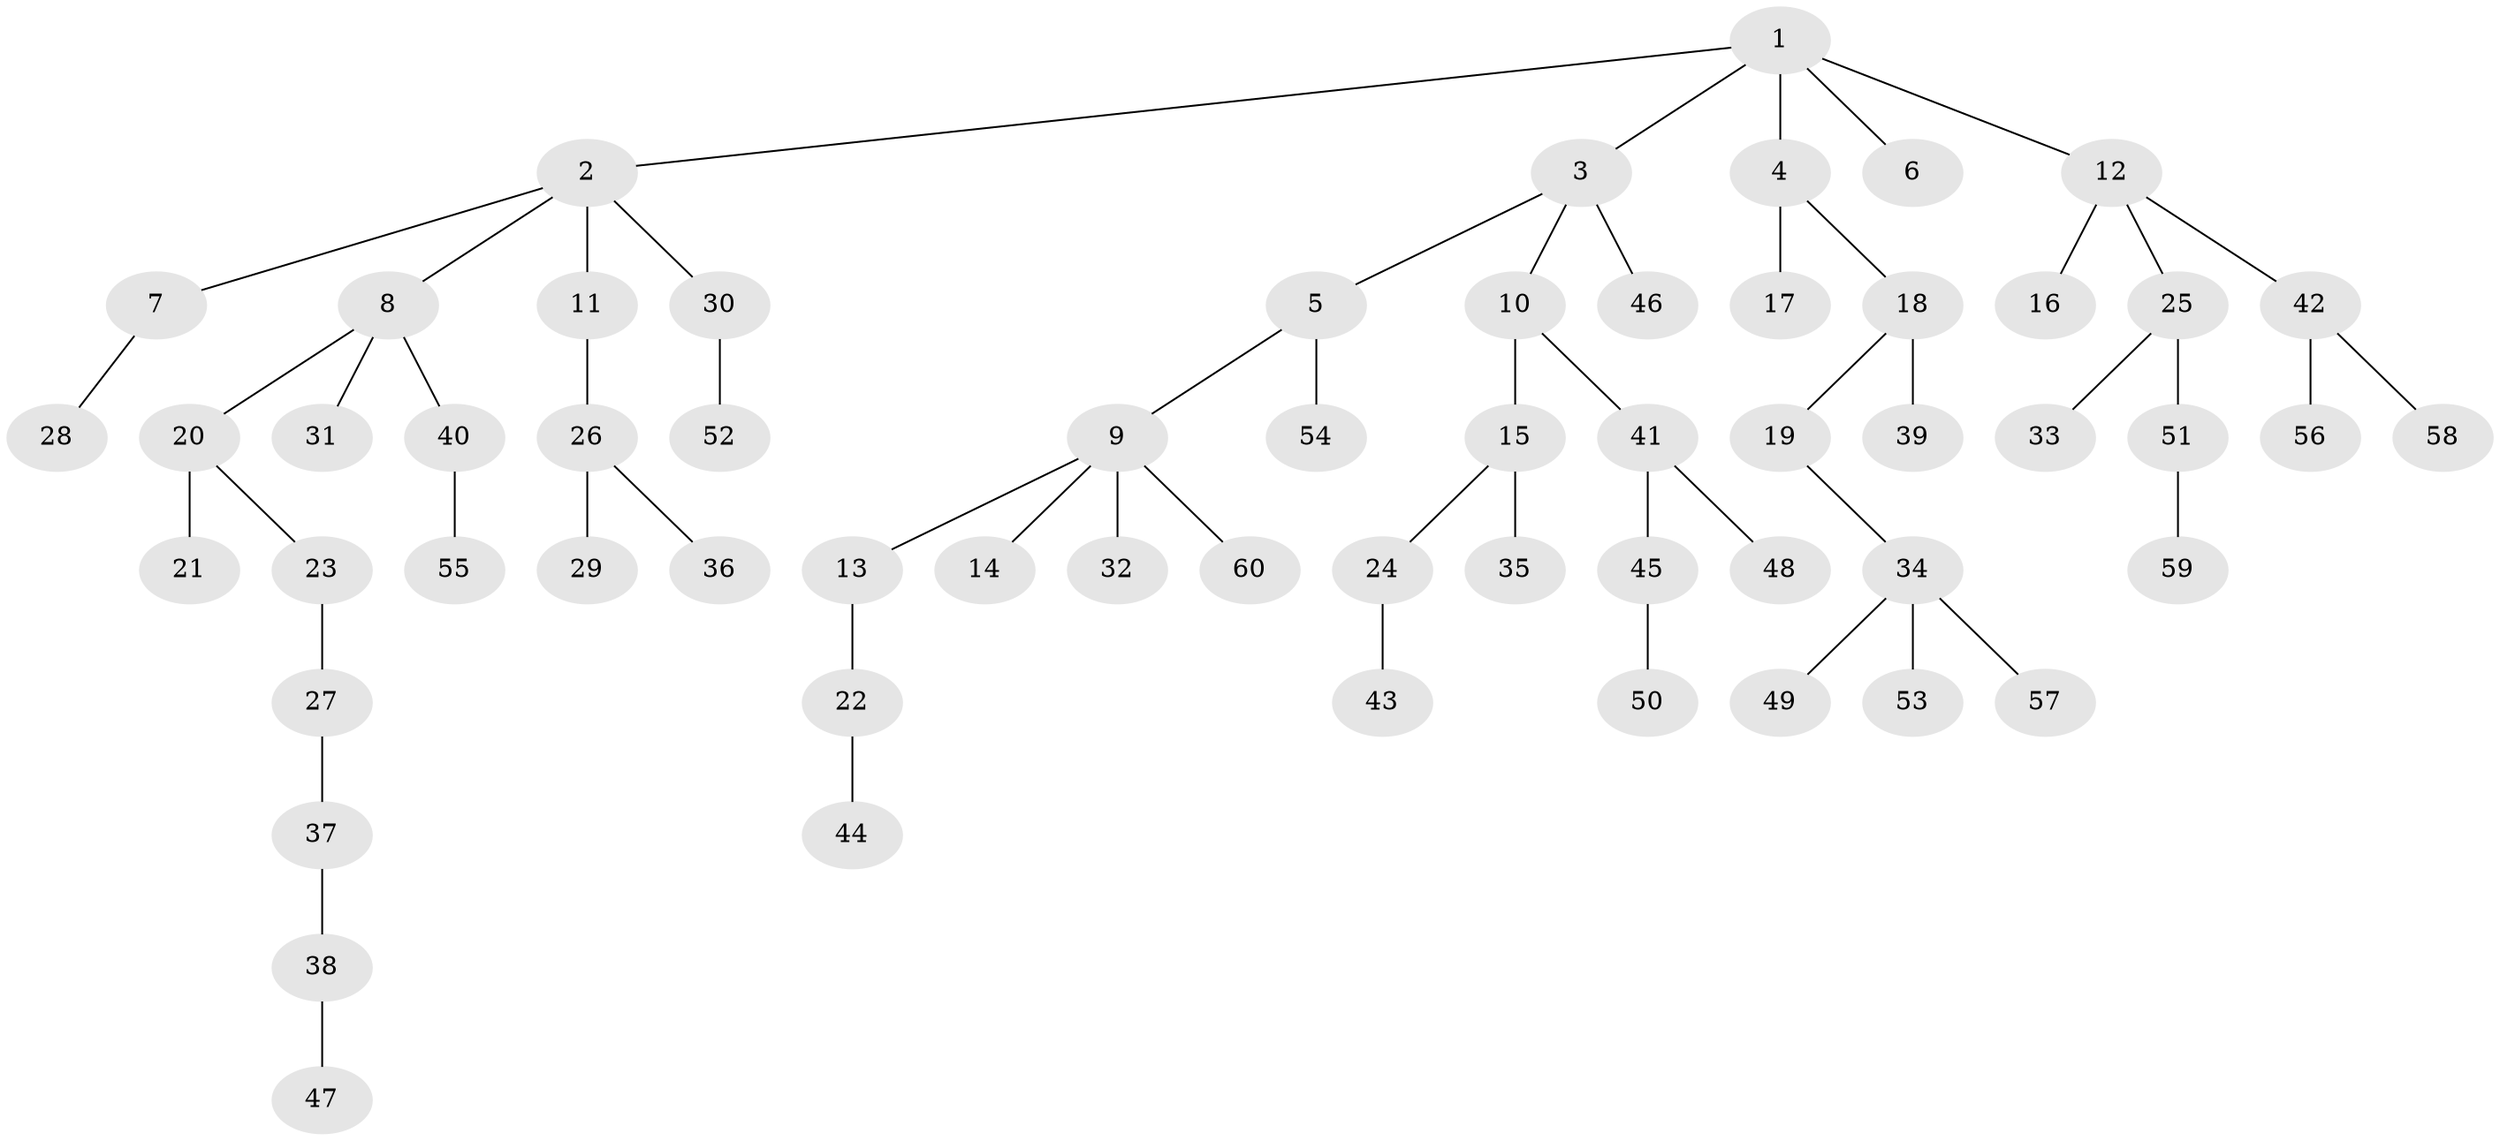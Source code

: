 // original degree distribution, {6: 0.025210084033613446, 5: 0.04201680672268908, 3: 0.11764705882352941, 4: 0.06722689075630252, 2: 0.25210084033613445, 1: 0.4957983193277311}
// Generated by graph-tools (version 1.1) at 2025/37/03/09/25 02:37:02]
// undirected, 60 vertices, 59 edges
graph export_dot {
graph [start="1"]
  node [color=gray90,style=filled];
  1;
  2;
  3;
  4;
  5;
  6;
  7;
  8;
  9;
  10;
  11;
  12;
  13;
  14;
  15;
  16;
  17;
  18;
  19;
  20;
  21;
  22;
  23;
  24;
  25;
  26;
  27;
  28;
  29;
  30;
  31;
  32;
  33;
  34;
  35;
  36;
  37;
  38;
  39;
  40;
  41;
  42;
  43;
  44;
  45;
  46;
  47;
  48;
  49;
  50;
  51;
  52;
  53;
  54;
  55;
  56;
  57;
  58;
  59;
  60;
  1 -- 2 [weight=1.0];
  1 -- 3 [weight=1.0];
  1 -- 4 [weight=1.0];
  1 -- 6 [weight=1.0];
  1 -- 12 [weight=1.0];
  2 -- 7 [weight=1.0];
  2 -- 8 [weight=1.0];
  2 -- 11 [weight=1.0];
  2 -- 30 [weight=1.0];
  3 -- 5 [weight=1.0];
  3 -- 10 [weight=1.0];
  3 -- 46 [weight=1.0];
  4 -- 17 [weight=1.0];
  4 -- 18 [weight=1.0];
  5 -- 9 [weight=1.0];
  5 -- 54 [weight=1.0];
  7 -- 28 [weight=1.0];
  8 -- 20 [weight=1.0];
  8 -- 31 [weight=1.0];
  8 -- 40 [weight=1.0];
  9 -- 13 [weight=1.0];
  9 -- 14 [weight=1.0];
  9 -- 32 [weight=1.0];
  9 -- 60 [weight=1.0];
  10 -- 15 [weight=1.0];
  10 -- 41 [weight=1.0];
  11 -- 26 [weight=1.0];
  12 -- 16 [weight=1.0];
  12 -- 25 [weight=1.0];
  12 -- 42 [weight=1.0];
  13 -- 22 [weight=1.0];
  15 -- 24 [weight=1.0];
  15 -- 35 [weight=1.0];
  18 -- 19 [weight=1.0];
  18 -- 39 [weight=2.0];
  19 -- 34 [weight=1.0];
  20 -- 21 [weight=2.0];
  20 -- 23 [weight=1.0];
  22 -- 44 [weight=1.0];
  23 -- 27 [weight=2.0];
  24 -- 43 [weight=1.0];
  25 -- 33 [weight=1.0];
  25 -- 51 [weight=1.0];
  26 -- 29 [weight=1.0];
  26 -- 36 [weight=1.0];
  27 -- 37 [weight=1.0];
  30 -- 52 [weight=3.0];
  34 -- 49 [weight=1.0];
  34 -- 53 [weight=1.0];
  34 -- 57 [weight=1.0];
  37 -- 38 [weight=1.0];
  38 -- 47 [weight=1.0];
  40 -- 55 [weight=1.0];
  41 -- 45 [weight=1.0];
  41 -- 48 [weight=2.0];
  42 -- 56 [weight=1.0];
  42 -- 58 [weight=1.0];
  45 -- 50 [weight=1.0];
  51 -- 59 [weight=1.0];
}
